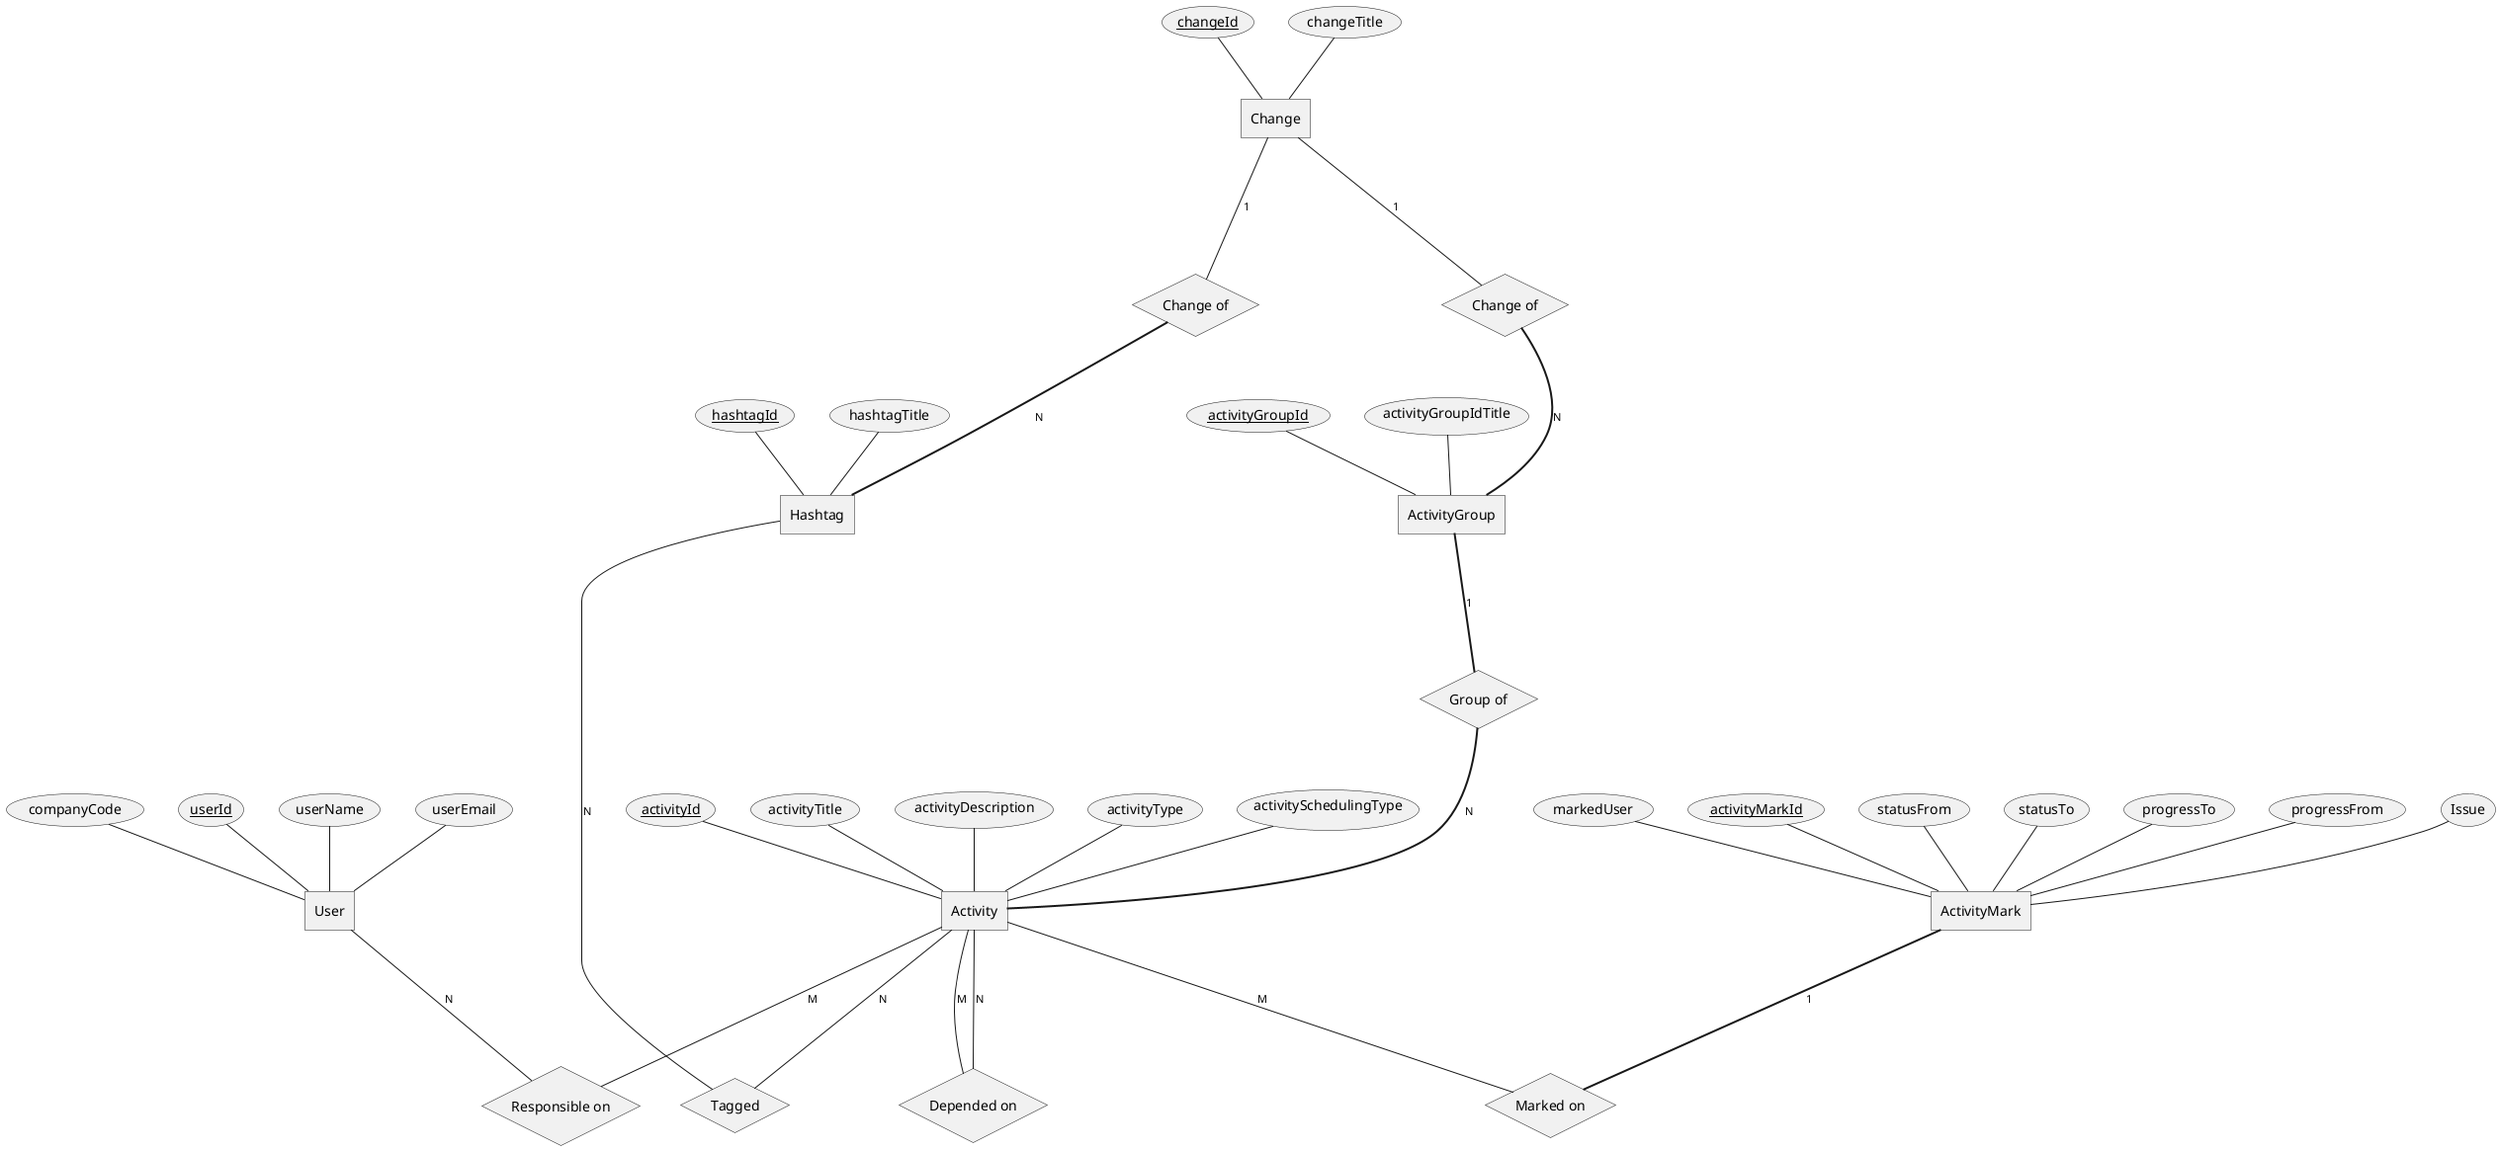 @startchen
'left to right direction

entity Change {
    changeId <<key>>
    changeTitle
}

entity ActivityGroup {
    activityGroupId <<key>>
    activityGroupIdTitle
}

entity Activity {
    activityId <<key>>
    activityTitle
    activityDescription
    activityType
    activitySchedulingType
}

entity User {
    userId <<key>>
    userName
    userEmail
    companyCode
}

entity Hashtag{
    hashtagId <<key>>
    hashtagTitle
}

entity ActivityMark {
    activityMarkId <<key>>
    statusFrom
    statusTo
    progressTo
    progressFrom
    Issue
    markedUser
}

relationship "Change of" as  CtoAG {
}

relationship "Group of" as  AGtoA {
}

relationship "Tagged" as AtoH {
}

relationship "Change of" as CtoH {
}

relationship "Depended on" as AtoA {
}

relationship "Responsible on" as UtoA {
}

relationship "Marked on" as AtoM {
}

Change -1- CtoAG
CtoAG =N= ActivityGroup

ActivityGroup =1= AGtoA
AGtoA =N= Activity

Change -1- CtoH
CtoH =N= Hashtag

Activity -M- AtoM
ActivityMark =1= AtoM

Activity -N- AtoH
Hashtag -N- AtoH

Activity -N- AtoA
Activity -M- AtoA

User -N- UtoA
Activity -M- UtoA


@endchen
